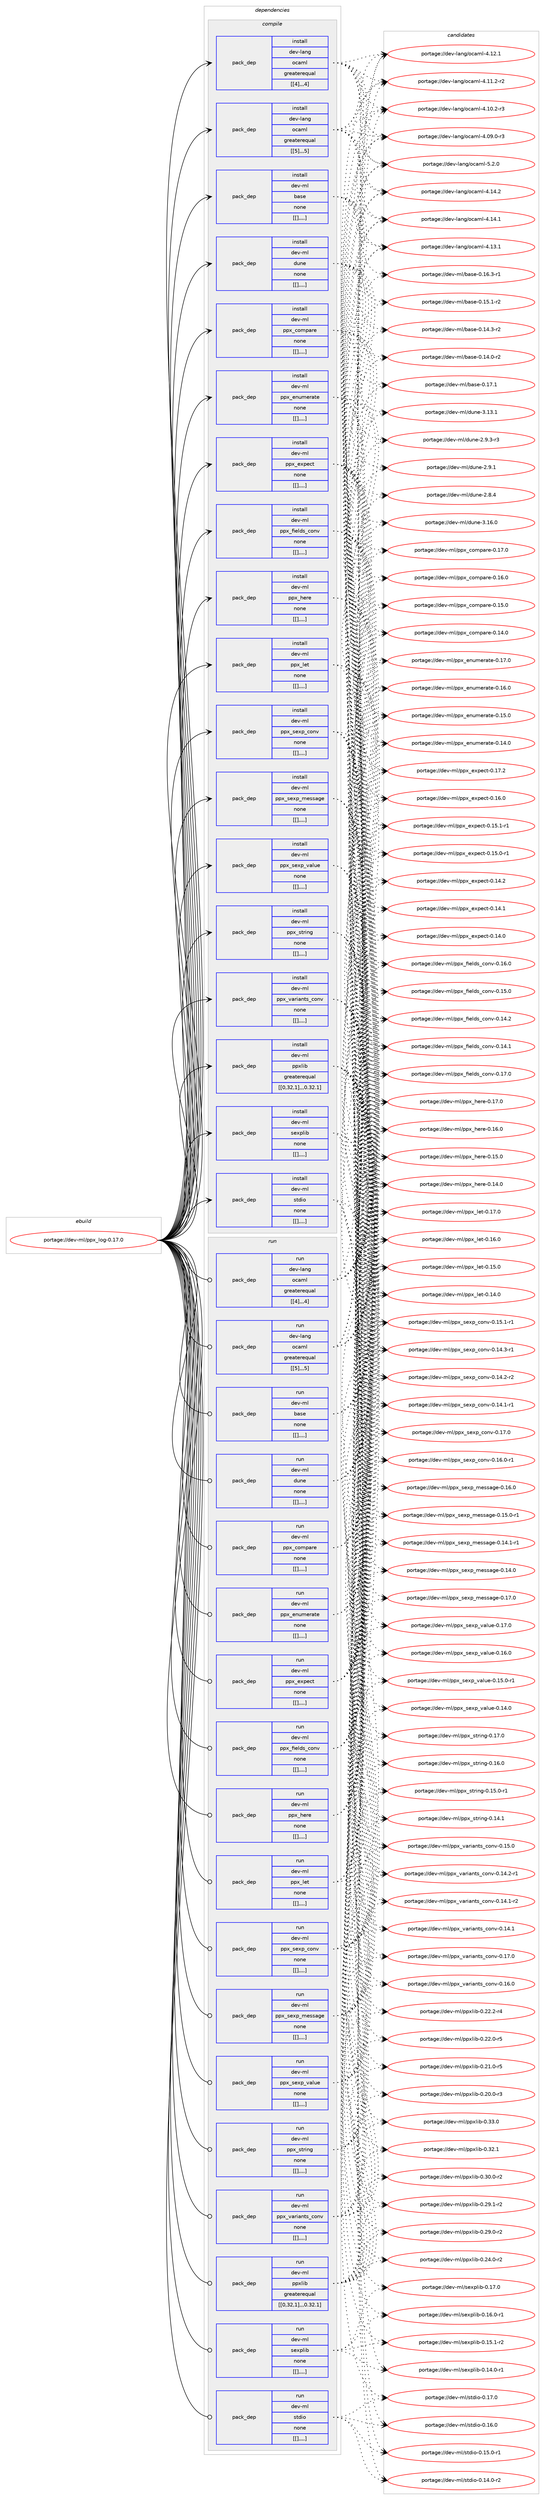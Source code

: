 digraph prolog {

# *************
# Graph options
# *************

newrank=true;
concentrate=true;
compound=true;
graph [rankdir=LR,fontname=Helvetica,fontsize=10,ranksep=1.5];#, ranksep=2.5, nodesep=0.2];
edge  [arrowhead=vee];
node  [fontname=Helvetica,fontsize=10];

# **********
# The ebuild
# **********

subgraph cluster_leftcol {
color=gray;
label=<<i>ebuild</i>>;
id [label="portage://dev-ml/ppx_log-0.17.0", color=red, width=4, href="../dev-ml/ppx_log-0.17.0.svg"];
}

# ****************
# The dependencies
# ****************

subgraph cluster_midcol {
color=gray;
label=<<i>dependencies</i>>;
subgraph cluster_compile {
fillcolor="#eeeeee";
style=filled;
label=<<i>compile</i>>;
subgraph pack94227 {
dependency127121 [label=<<TABLE BORDER="0" CELLBORDER="1" CELLSPACING="0" CELLPADDING="4" WIDTH="220"><TR><TD ROWSPAN="6" CELLPADDING="30">pack_dep</TD></TR><TR><TD WIDTH="110">install</TD></TR><TR><TD>dev-lang</TD></TR><TR><TD>ocaml</TD></TR><TR><TD>greaterequal</TD></TR><TR><TD>[[4],,,4]</TD></TR></TABLE>>, shape=none, color=blue];
}
id:e -> dependency127121:w [weight=20,style="solid",arrowhead="vee"];
subgraph pack94261 {
dependency127146 [label=<<TABLE BORDER="0" CELLBORDER="1" CELLSPACING="0" CELLPADDING="4" WIDTH="220"><TR><TD ROWSPAN="6" CELLPADDING="30">pack_dep</TD></TR><TR><TD WIDTH="110">install</TD></TR><TR><TD>dev-lang</TD></TR><TR><TD>ocaml</TD></TR><TR><TD>greaterequal</TD></TR><TR><TD>[[5],,,5]</TD></TR></TABLE>>, shape=none, color=blue];
}
id:e -> dependency127146:w [weight=20,style="solid",arrowhead="vee"];
subgraph pack94279 {
dependency127183 [label=<<TABLE BORDER="0" CELLBORDER="1" CELLSPACING="0" CELLPADDING="4" WIDTH="220"><TR><TD ROWSPAN="6" CELLPADDING="30">pack_dep</TD></TR><TR><TD WIDTH="110">install</TD></TR><TR><TD>dev-ml</TD></TR><TR><TD>base</TD></TR><TR><TD>none</TD></TR><TR><TD>[[],,,,]</TD></TR></TABLE>>, shape=none, color=blue];
}
id:e -> dependency127183:w [weight=20,style="solid",arrowhead="vee"];
subgraph pack94329 {
dependency127234 [label=<<TABLE BORDER="0" CELLBORDER="1" CELLSPACING="0" CELLPADDING="4" WIDTH="220"><TR><TD ROWSPAN="6" CELLPADDING="30">pack_dep</TD></TR><TR><TD WIDTH="110">install</TD></TR><TR><TD>dev-ml</TD></TR><TR><TD>dune</TD></TR><TR><TD>none</TD></TR><TR><TD>[[],,,,]</TD></TR></TABLE>>, shape=none, color=blue];
}
id:e -> dependency127234:w [weight=20,style="solid",arrowhead="vee"];
subgraph pack94348 {
dependency127296 [label=<<TABLE BORDER="0" CELLBORDER="1" CELLSPACING="0" CELLPADDING="4" WIDTH="220"><TR><TD ROWSPAN="6" CELLPADDING="30">pack_dep</TD></TR><TR><TD WIDTH="110">install</TD></TR><TR><TD>dev-ml</TD></TR><TR><TD>ppx_compare</TD></TR><TR><TD>none</TD></TR><TR><TD>[[],,,,]</TD></TR></TABLE>>, shape=none, color=blue];
}
id:e -> dependency127296:w [weight=20,style="solid",arrowhead="vee"];
subgraph pack94420 {
dependency127364 [label=<<TABLE BORDER="0" CELLBORDER="1" CELLSPACING="0" CELLPADDING="4" WIDTH="220"><TR><TD ROWSPAN="6" CELLPADDING="30">pack_dep</TD></TR><TR><TD WIDTH="110">install</TD></TR><TR><TD>dev-ml</TD></TR><TR><TD>ppx_enumerate</TD></TR><TR><TD>none</TD></TR><TR><TD>[[],,,,]</TD></TR></TABLE>>, shape=none, color=blue];
}
id:e -> dependency127364:w [weight=20,style="solid",arrowhead="vee"];
subgraph pack94474 {
dependency127389 [label=<<TABLE BORDER="0" CELLBORDER="1" CELLSPACING="0" CELLPADDING="4" WIDTH="220"><TR><TD ROWSPAN="6" CELLPADDING="30">pack_dep</TD></TR><TR><TD WIDTH="110">install</TD></TR><TR><TD>dev-ml</TD></TR><TR><TD>ppx_expect</TD></TR><TR><TD>none</TD></TR><TR><TD>[[],,,,]</TD></TR></TABLE>>, shape=none, color=blue];
}
id:e -> dependency127389:w [weight=20,style="solid",arrowhead="vee"];
subgraph pack94514 {
dependency127428 [label=<<TABLE BORDER="0" CELLBORDER="1" CELLSPACING="0" CELLPADDING="4" WIDTH="220"><TR><TD ROWSPAN="6" CELLPADDING="30">pack_dep</TD></TR><TR><TD WIDTH="110">install</TD></TR><TR><TD>dev-ml</TD></TR><TR><TD>ppx_fields_conv</TD></TR><TR><TD>none</TD></TR><TR><TD>[[],,,,]</TD></TR></TABLE>>, shape=none, color=blue];
}
id:e -> dependency127428:w [weight=20,style="solid",arrowhead="vee"];
subgraph pack94531 {
dependency127431 [label=<<TABLE BORDER="0" CELLBORDER="1" CELLSPACING="0" CELLPADDING="4" WIDTH="220"><TR><TD ROWSPAN="6" CELLPADDING="30">pack_dep</TD></TR><TR><TD WIDTH="110">install</TD></TR><TR><TD>dev-ml</TD></TR><TR><TD>ppx_here</TD></TR><TR><TD>none</TD></TR><TR><TD>[[],,,,]</TD></TR></TABLE>>, shape=none, color=blue];
}
id:e -> dependency127431:w [weight=20,style="solid",arrowhead="vee"];
subgraph pack94541 {
dependency127447 [label=<<TABLE BORDER="0" CELLBORDER="1" CELLSPACING="0" CELLPADDING="4" WIDTH="220"><TR><TD ROWSPAN="6" CELLPADDING="30">pack_dep</TD></TR><TR><TD WIDTH="110">install</TD></TR><TR><TD>dev-ml</TD></TR><TR><TD>ppx_let</TD></TR><TR><TD>none</TD></TR><TR><TD>[[],,,,]</TD></TR></TABLE>>, shape=none, color=blue];
}
id:e -> dependency127447:w [weight=20,style="solid",arrowhead="vee"];
subgraph pack94546 {
dependency127500 [label=<<TABLE BORDER="0" CELLBORDER="1" CELLSPACING="0" CELLPADDING="4" WIDTH="220"><TR><TD ROWSPAN="6" CELLPADDING="30">pack_dep</TD></TR><TR><TD WIDTH="110">install</TD></TR><TR><TD>dev-ml</TD></TR><TR><TD>ppx_sexp_conv</TD></TR><TR><TD>none</TD></TR><TR><TD>[[],,,,]</TD></TR></TABLE>>, shape=none, color=blue];
}
id:e -> dependency127500:w [weight=20,style="solid",arrowhead="vee"];
subgraph pack94605 {
dependency127510 [label=<<TABLE BORDER="0" CELLBORDER="1" CELLSPACING="0" CELLPADDING="4" WIDTH="220"><TR><TD ROWSPAN="6" CELLPADDING="30">pack_dep</TD></TR><TR><TD WIDTH="110">install</TD></TR><TR><TD>dev-ml</TD></TR><TR><TD>ppx_sexp_message</TD></TR><TR><TD>none</TD></TR><TR><TD>[[],,,,]</TD></TR></TABLE>>, shape=none, color=blue];
}
id:e -> dependency127510:w [weight=20,style="solid",arrowhead="vee"];
subgraph pack94615 {
dependency127519 [label=<<TABLE BORDER="0" CELLBORDER="1" CELLSPACING="0" CELLPADDING="4" WIDTH="220"><TR><TD ROWSPAN="6" CELLPADDING="30">pack_dep</TD></TR><TR><TD WIDTH="110">install</TD></TR><TR><TD>dev-ml</TD></TR><TR><TD>ppx_sexp_value</TD></TR><TR><TD>none</TD></TR><TR><TD>[[],,,,]</TD></TR></TABLE>>, shape=none, color=blue];
}
id:e -> dependency127519:w [weight=20,style="solid",arrowhead="vee"];
subgraph pack94618 {
dependency127556 [label=<<TABLE BORDER="0" CELLBORDER="1" CELLSPACING="0" CELLPADDING="4" WIDTH="220"><TR><TD ROWSPAN="6" CELLPADDING="30">pack_dep</TD></TR><TR><TD WIDTH="110">install</TD></TR><TR><TD>dev-ml</TD></TR><TR><TD>ppx_string</TD></TR><TR><TD>none</TD></TR><TR><TD>[[],,,,]</TD></TR></TABLE>>, shape=none, color=blue];
}
id:e -> dependency127556:w [weight=20,style="solid",arrowhead="vee"];
subgraph pack94665 {
dependency127613 [label=<<TABLE BORDER="0" CELLBORDER="1" CELLSPACING="0" CELLPADDING="4" WIDTH="220"><TR><TD ROWSPAN="6" CELLPADDING="30">pack_dep</TD></TR><TR><TD WIDTH="110">install</TD></TR><TR><TD>dev-ml</TD></TR><TR><TD>ppx_variants_conv</TD></TR><TR><TD>none</TD></TR><TR><TD>[[],,,,]</TD></TR></TABLE>>, shape=none, color=blue];
}
id:e -> dependency127613:w [weight=20,style="solid",arrowhead="vee"];
subgraph pack94714 {
dependency127652 [label=<<TABLE BORDER="0" CELLBORDER="1" CELLSPACING="0" CELLPADDING="4" WIDTH="220"><TR><TD ROWSPAN="6" CELLPADDING="30">pack_dep</TD></TR><TR><TD WIDTH="110">install</TD></TR><TR><TD>dev-ml</TD></TR><TR><TD>ppxlib</TD></TR><TR><TD>greaterequal</TD></TR><TR><TD>[[0,32,1],,,0.32.1]</TD></TR></TABLE>>, shape=none, color=blue];
}
id:e -> dependency127652:w [weight=20,style="solid",arrowhead="vee"];
subgraph pack94752 {
dependency127656 [label=<<TABLE BORDER="0" CELLBORDER="1" CELLSPACING="0" CELLPADDING="4" WIDTH="220"><TR><TD ROWSPAN="6" CELLPADDING="30">pack_dep</TD></TR><TR><TD WIDTH="110">install</TD></TR><TR><TD>dev-ml</TD></TR><TR><TD>sexplib</TD></TR><TR><TD>none</TD></TR><TR><TD>[[],,,,]</TD></TR></TABLE>>, shape=none, color=blue];
}
id:e -> dependency127656:w [weight=20,style="solid",arrowhead="vee"];
subgraph pack94771 {
dependency127695 [label=<<TABLE BORDER="0" CELLBORDER="1" CELLSPACING="0" CELLPADDING="4" WIDTH="220"><TR><TD ROWSPAN="6" CELLPADDING="30">pack_dep</TD></TR><TR><TD WIDTH="110">install</TD></TR><TR><TD>dev-ml</TD></TR><TR><TD>stdio</TD></TR><TR><TD>none</TD></TR><TR><TD>[[],,,,]</TD></TR></TABLE>>, shape=none, color=blue];
}
id:e -> dependency127695:w [weight=20,style="solid",arrowhead="vee"];
}
subgraph cluster_compileandrun {
fillcolor="#eeeeee";
style=filled;
label=<<i>compile and run</i>>;
}
subgraph cluster_run {
fillcolor="#eeeeee";
style=filled;
label=<<i>run</i>>;
subgraph pack94812 {
dependency127731 [label=<<TABLE BORDER="0" CELLBORDER="1" CELLSPACING="0" CELLPADDING="4" WIDTH="220"><TR><TD ROWSPAN="6" CELLPADDING="30">pack_dep</TD></TR><TR><TD WIDTH="110">run</TD></TR><TR><TD>dev-lang</TD></TR><TR><TD>ocaml</TD></TR><TR><TD>greaterequal</TD></TR><TR><TD>[[4],,,4]</TD></TR></TABLE>>, shape=none, color=blue];
}
id:e -> dependency127731:w [weight=20,style="solid",arrowhead="odot"];
subgraph pack94832 {
dependency127779 [label=<<TABLE BORDER="0" CELLBORDER="1" CELLSPACING="0" CELLPADDING="4" WIDTH="220"><TR><TD ROWSPAN="6" CELLPADDING="30">pack_dep</TD></TR><TR><TD WIDTH="110">run</TD></TR><TR><TD>dev-lang</TD></TR><TR><TD>ocaml</TD></TR><TR><TD>greaterequal</TD></TR><TR><TD>[[5],,,5]</TD></TR></TABLE>>, shape=none, color=blue];
}
id:e -> dependency127779:w [weight=20,style="solid",arrowhead="odot"];
subgraph pack94877 {
dependency127847 [label=<<TABLE BORDER="0" CELLBORDER="1" CELLSPACING="0" CELLPADDING="4" WIDTH="220"><TR><TD ROWSPAN="6" CELLPADDING="30">pack_dep</TD></TR><TR><TD WIDTH="110">run</TD></TR><TR><TD>dev-ml</TD></TR><TR><TD>base</TD></TR><TR><TD>none</TD></TR><TR><TD>[[],,,,]</TD></TR></TABLE>>, shape=none, color=blue];
}
id:e -> dependency127847:w [weight=20,style="solid",arrowhead="odot"];
subgraph pack94970 {
dependency127907 [label=<<TABLE BORDER="0" CELLBORDER="1" CELLSPACING="0" CELLPADDING="4" WIDTH="220"><TR><TD ROWSPAN="6" CELLPADDING="30">pack_dep</TD></TR><TR><TD WIDTH="110">run</TD></TR><TR><TD>dev-ml</TD></TR><TR><TD>dune</TD></TR><TR><TD>none</TD></TR><TR><TD>[[],,,,]</TD></TR></TABLE>>, shape=none, color=blue];
}
id:e -> dependency127907:w [weight=20,style="solid",arrowhead="odot"];
subgraph pack95024 {
dependency127927 [label=<<TABLE BORDER="0" CELLBORDER="1" CELLSPACING="0" CELLPADDING="4" WIDTH="220"><TR><TD ROWSPAN="6" CELLPADDING="30">pack_dep</TD></TR><TR><TD WIDTH="110">run</TD></TR><TR><TD>dev-ml</TD></TR><TR><TD>ppx_compare</TD></TR><TR><TD>none</TD></TR><TR><TD>[[],,,,]</TD></TR></TABLE>>, shape=none, color=blue];
}
id:e -> dependency127927:w [weight=20,style="solid",arrowhead="odot"];
subgraph pack95032 {
dependency127949 [label=<<TABLE BORDER="0" CELLBORDER="1" CELLSPACING="0" CELLPADDING="4" WIDTH="220"><TR><TD ROWSPAN="6" CELLPADDING="30">pack_dep</TD></TR><TR><TD WIDTH="110">run</TD></TR><TR><TD>dev-ml</TD></TR><TR><TD>ppx_enumerate</TD></TR><TR><TD>none</TD></TR><TR><TD>[[],,,,]</TD></TR></TABLE>>, shape=none, color=blue];
}
id:e -> dependency127949:w [weight=20,style="solid",arrowhead="odot"];
subgraph pack95059 {
dependency127967 [label=<<TABLE BORDER="0" CELLBORDER="1" CELLSPACING="0" CELLPADDING="4" WIDTH="220"><TR><TD ROWSPAN="6" CELLPADDING="30">pack_dep</TD></TR><TR><TD WIDTH="110">run</TD></TR><TR><TD>dev-ml</TD></TR><TR><TD>ppx_expect</TD></TR><TR><TD>none</TD></TR><TR><TD>[[],,,,]</TD></TR></TABLE>>, shape=none, color=blue];
}
id:e -> dependency127967:w [weight=20,style="solid",arrowhead="odot"];
subgraph pack95063 {
dependency127972 [label=<<TABLE BORDER="0" CELLBORDER="1" CELLSPACING="0" CELLPADDING="4" WIDTH="220"><TR><TD ROWSPAN="6" CELLPADDING="30">pack_dep</TD></TR><TR><TD WIDTH="110">run</TD></TR><TR><TD>dev-ml</TD></TR><TR><TD>ppx_fields_conv</TD></TR><TR><TD>none</TD></TR><TR><TD>[[],,,,]</TD></TR></TABLE>>, shape=none, color=blue];
}
id:e -> dependency127972:w [weight=20,style="solid",arrowhead="odot"];
subgraph pack95066 {
dependency127988 [label=<<TABLE BORDER="0" CELLBORDER="1" CELLSPACING="0" CELLPADDING="4" WIDTH="220"><TR><TD ROWSPAN="6" CELLPADDING="30">pack_dep</TD></TR><TR><TD WIDTH="110">run</TD></TR><TR><TD>dev-ml</TD></TR><TR><TD>ppx_here</TD></TR><TR><TD>none</TD></TR><TR><TD>[[],,,,]</TD></TR></TABLE>>, shape=none, color=blue];
}
id:e -> dependency127988:w [weight=20,style="solid",arrowhead="odot"];
subgraph pack95083 {
dependency127993 [label=<<TABLE BORDER="0" CELLBORDER="1" CELLSPACING="0" CELLPADDING="4" WIDTH="220"><TR><TD ROWSPAN="6" CELLPADDING="30">pack_dep</TD></TR><TR><TD WIDTH="110">run</TD></TR><TR><TD>dev-ml</TD></TR><TR><TD>ppx_let</TD></TR><TR><TD>none</TD></TR><TR><TD>[[],,,,]</TD></TR></TABLE>>, shape=none, color=blue];
}
id:e -> dependency127993:w [weight=20,style="solid",arrowhead="odot"];
subgraph pack95123 {
dependency128055 [label=<<TABLE BORDER="0" CELLBORDER="1" CELLSPACING="0" CELLPADDING="4" WIDTH="220"><TR><TD ROWSPAN="6" CELLPADDING="30">pack_dep</TD></TR><TR><TD WIDTH="110">run</TD></TR><TR><TD>dev-ml</TD></TR><TR><TD>ppx_sexp_conv</TD></TR><TR><TD>none</TD></TR><TR><TD>[[],,,,]</TD></TR></TABLE>>, shape=none, color=blue];
}
id:e -> dependency128055:w [weight=20,style="solid",arrowhead="odot"];
subgraph pack95187 {
dependency128097 [label=<<TABLE BORDER="0" CELLBORDER="1" CELLSPACING="0" CELLPADDING="4" WIDTH="220"><TR><TD ROWSPAN="6" CELLPADDING="30">pack_dep</TD></TR><TR><TD WIDTH="110">run</TD></TR><TR><TD>dev-ml</TD></TR><TR><TD>ppx_sexp_message</TD></TR><TR><TD>none</TD></TR><TR><TD>[[],,,,]</TD></TR></TABLE>>, shape=none, color=blue];
}
id:e -> dependency128097:w [weight=20,style="solid",arrowhead="odot"];
subgraph pack95190 {
dependency128100 [label=<<TABLE BORDER="0" CELLBORDER="1" CELLSPACING="0" CELLPADDING="4" WIDTH="220"><TR><TD ROWSPAN="6" CELLPADDING="30">pack_dep</TD></TR><TR><TD WIDTH="110">run</TD></TR><TR><TD>dev-ml</TD></TR><TR><TD>ppx_sexp_value</TD></TR><TR><TD>none</TD></TR><TR><TD>[[],,,,]</TD></TR></TABLE>>, shape=none, color=blue];
}
id:e -> dependency128100:w [weight=20,style="solid",arrowhead="odot"];
subgraph pack95194 {
dependency128123 [label=<<TABLE BORDER="0" CELLBORDER="1" CELLSPACING="0" CELLPADDING="4" WIDTH="220"><TR><TD ROWSPAN="6" CELLPADDING="30">pack_dep</TD></TR><TR><TD WIDTH="110">run</TD></TR><TR><TD>dev-ml</TD></TR><TR><TD>ppx_string</TD></TR><TR><TD>none</TD></TR><TR><TD>[[],,,,]</TD></TR></TABLE>>, shape=none, color=blue];
}
id:e -> dependency128123:w [weight=20,style="solid",arrowhead="odot"];
subgraph pack95216 {
dependency128127 [label=<<TABLE BORDER="0" CELLBORDER="1" CELLSPACING="0" CELLPADDING="4" WIDTH="220"><TR><TD ROWSPAN="6" CELLPADDING="30">pack_dep</TD></TR><TR><TD WIDTH="110">run</TD></TR><TR><TD>dev-ml</TD></TR><TR><TD>ppx_variants_conv</TD></TR><TR><TD>none</TD></TR><TR><TD>[[],,,,]</TD></TR></TABLE>>, shape=none, color=blue];
}
id:e -> dependency128127:w [weight=20,style="solid",arrowhead="odot"];
subgraph pack95221 {
dependency128130 [label=<<TABLE BORDER="0" CELLBORDER="1" CELLSPACING="0" CELLPADDING="4" WIDTH="220"><TR><TD ROWSPAN="6" CELLPADDING="30">pack_dep</TD></TR><TR><TD WIDTH="110">run</TD></TR><TR><TD>dev-ml</TD></TR><TR><TD>ppxlib</TD></TR><TR><TD>greaterequal</TD></TR><TR><TD>[[0,32,1],,,0.32.1]</TD></TR></TABLE>>, shape=none, color=blue];
}
id:e -> dependency128130:w [weight=20,style="solid",arrowhead="odot"];
subgraph pack95225 {
dependency128204 [label=<<TABLE BORDER="0" CELLBORDER="1" CELLSPACING="0" CELLPADDING="4" WIDTH="220"><TR><TD ROWSPAN="6" CELLPADDING="30">pack_dep</TD></TR><TR><TD WIDTH="110">run</TD></TR><TR><TD>dev-ml</TD></TR><TR><TD>sexplib</TD></TR><TR><TD>none</TD></TR><TR><TD>[[],,,,]</TD></TR></TABLE>>, shape=none, color=blue];
}
id:e -> dependency128204:w [weight=20,style="solid",arrowhead="odot"];
subgraph pack95299 {
dependency128223 [label=<<TABLE BORDER="0" CELLBORDER="1" CELLSPACING="0" CELLPADDING="4" WIDTH="220"><TR><TD ROWSPAN="6" CELLPADDING="30">pack_dep</TD></TR><TR><TD WIDTH="110">run</TD></TR><TR><TD>dev-ml</TD></TR><TR><TD>stdio</TD></TR><TR><TD>none</TD></TR><TR><TD>[[],,,,]</TD></TR></TABLE>>, shape=none, color=blue];
}
id:e -> dependency128223:w [weight=20,style="solid",arrowhead="odot"];
}
}

# **************
# The candidates
# **************

subgraph cluster_choices {
rank=same;
color=gray;
label=<<i>candidates</i>>;

subgraph choice94698 {
color=black;
nodesep=1;
choice1001011184510897110103471119997109108455346504648 [label="portage://dev-lang/ocaml-5.2.0", color=red, width=4,href="../dev-lang/ocaml-5.2.0.svg"];
choice100101118451089711010347111999710910845524649524650 [label="portage://dev-lang/ocaml-4.14.2", color=red, width=4,href="../dev-lang/ocaml-4.14.2.svg"];
choice100101118451089711010347111999710910845524649524649 [label="portage://dev-lang/ocaml-4.14.1", color=red, width=4,href="../dev-lang/ocaml-4.14.1.svg"];
choice100101118451089711010347111999710910845524649514649 [label="portage://dev-lang/ocaml-4.13.1", color=red, width=4,href="../dev-lang/ocaml-4.13.1.svg"];
choice100101118451089711010347111999710910845524649504649 [label="portage://dev-lang/ocaml-4.12.1", color=red, width=4,href="../dev-lang/ocaml-4.12.1.svg"];
choice1001011184510897110103471119997109108455246494946504511450 [label="portage://dev-lang/ocaml-4.11.2-r2", color=red, width=4,href="../dev-lang/ocaml-4.11.2-r2.svg"];
choice1001011184510897110103471119997109108455246494846504511451 [label="portage://dev-lang/ocaml-4.10.2-r3", color=red, width=4,href="../dev-lang/ocaml-4.10.2-r3.svg"];
choice1001011184510897110103471119997109108455246485746484511451 [label="portage://dev-lang/ocaml-4.09.0-r3", color=red, width=4,href="../dev-lang/ocaml-4.09.0-r3.svg"];
dependency127121:e -> choice1001011184510897110103471119997109108455346504648:w [style=dotted,weight="100"];
dependency127121:e -> choice100101118451089711010347111999710910845524649524650:w [style=dotted,weight="100"];
dependency127121:e -> choice100101118451089711010347111999710910845524649524649:w [style=dotted,weight="100"];
dependency127121:e -> choice100101118451089711010347111999710910845524649514649:w [style=dotted,weight="100"];
dependency127121:e -> choice100101118451089711010347111999710910845524649504649:w [style=dotted,weight="100"];
dependency127121:e -> choice1001011184510897110103471119997109108455246494946504511450:w [style=dotted,weight="100"];
dependency127121:e -> choice1001011184510897110103471119997109108455246494846504511451:w [style=dotted,weight="100"];
dependency127121:e -> choice1001011184510897110103471119997109108455246485746484511451:w [style=dotted,weight="100"];
}
subgraph choice94727 {
color=black;
nodesep=1;
choice1001011184510897110103471119997109108455346504648 [label="portage://dev-lang/ocaml-5.2.0", color=red, width=4,href="../dev-lang/ocaml-5.2.0.svg"];
choice100101118451089711010347111999710910845524649524650 [label="portage://dev-lang/ocaml-4.14.2", color=red, width=4,href="../dev-lang/ocaml-4.14.2.svg"];
choice100101118451089711010347111999710910845524649524649 [label="portage://dev-lang/ocaml-4.14.1", color=red, width=4,href="../dev-lang/ocaml-4.14.1.svg"];
choice100101118451089711010347111999710910845524649514649 [label="portage://dev-lang/ocaml-4.13.1", color=red, width=4,href="../dev-lang/ocaml-4.13.1.svg"];
choice100101118451089711010347111999710910845524649504649 [label="portage://dev-lang/ocaml-4.12.1", color=red, width=4,href="../dev-lang/ocaml-4.12.1.svg"];
choice1001011184510897110103471119997109108455246494946504511450 [label="portage://dev-lang/ocaml-4.11.2-r2", color=red, width=4,href="../dev-lang/ocaml-4.11.2-r2.svg"];
choice1001011184510897110103471119997109108455246494846504511451 [label="portage://dev-lang/ocaml-4.10.2-r3", color=red, width=4,href="../dev-lang/ocaml-4.10.2-r3.svg"];
choice1001011184510897110103471119997109108455246485746484511451 [label="portage://dev-lang/ocaml-4.09.0-r3", color=red, width=4,href="../dev-lang/ocaml-4.09.0-r3.svg"];
dependency127146:e -> choice1001011184510897110103471119997109108455346504648:w [style=dotted,weight="100"];
dependency127146:e -> choice100101118451089711010347111999710910845524649524650:w [style=dotted,weight="100"];
dependency127146:e -> choice100101118451089711010347111999710910845524649524649:w [style=dotted,weight="100"];
dependency127146:e -> choice100101118451089711010347111999710910845524649514649:w [style=dotted,weight="100"];
dependency127146:e -> choice100101118451089711010347111999710910845524649504649:w [style=dotted,weight="100"];
dependency127146:e -> choice1001011184510897110103471119997109108455246494946504511450:w [style=dotted,weight="100"];
dependency127146:e -> choice1001011184510897110103471119997109108455246494846504511451:w [style=dotted,weight="100"];
dependency127146:e -> choice1001011184510897110103471119997109108455246485746484511451:w [style=dotted,weight="100"];
}
subgraph choice94734 {
color=black;
nodesep=1;
choice1001011184510910847989711510145484649554649 [label="portage://dev-ml/base-0.17.1", color=red, width=4,href="../dev-ml/base-0.17.1.svg"];
choice10010111845109108479897115101454846495446514511449 [label="portage://dev-ml/base-0.16.3-r1", color=red, width=4,href="../dev-ml/base-0.16.3-r1.svg"];
choice10010111845109108479897115101454846495346494511450 [label="portage://dev-ml/base-0.15.1-r2", color=red, width=4,href="../dev-ml/base-0.15.1-r2.svg"];
choice10010111845109108479897115101454846495246514511450 [label="portage://dev-ml/base-0.14.3-r2", color=red, width=4,href="../dev-ml/base-0.14.3-r2.svg"];
choice10010111845109108479897115101454846495246484511450 [label="portage://dev-ml/base-0.14.0-r2", color=red, width=4,href="../dev-ml/base-0.14.0-r2.svg"];
dependency127183:e -> choice1001011184510910847989711510145484649554649:w [style=dotted,weight="100"];
dependency127183:e -> choice10010111845109108479897115101454846495446514511449:w [style=dotted,weight="100"];
dependency127183:e -> choice10010111845109108479897115101454846495346494511450:w [style=dotted,weight="100"];
dependency127183:e -> choice10010111845109108479897115101454846495246514511450:w [style=dotted,weight="100"];
dependency127183:e -> choice10010111845109108479897115101454846495246484511450:w [style=dotted,weight="100"];
}
subgraph choice94761 {
color=black;
nodesep=1;
choice100101118451091084710011711010145514649544648 [label="portage://dev-ml/dune-3.16.0", color=red, width=4,href="../dev-ml/dune-3.16.0.svg"];
choice100101118451091084710011711010145514649514649 [label="portage://dev-ml/dune-3.13.1", color=red, width=4,href="../dev-ml/dune-3.13.1.svg"];
choice10010111845109108471001171101014550465746514511451 [label="portage://dev-ml/dune-2.9.3-r3", color=red, width=4,href="../dev-ml/dune-2.9.3-r3.svg"];
choice1001011184510910847100117110101455046574649 [label="portage://dev-ml/dune-2.9.1", color=red, width=4,href="../dev-ml/dune-2.9.1.svg"];
choice1001011184510910847100117110101455046564652 [label="portage://dev-ml/dune-2.8.4", color=red, width=4,href="../dev-ml/dune-2.8.4.svg"];
dependency127234:e -> choice100101118451091084710011711010145514649544648:w [style=dotted,weight="100"];
dependency127234:e -> choice100101118451091084710011711010145514649514649:w [style=dotted,weight="100"];
dependency127234:e -> choice10010111845109108471001171101014550465746514511451:w [style=dotted,weight="100"];
dependency127234:e -> choice1001011184510910847100117110101455046574649:w [style=dotted,weight="100"];
dependency127234:e -> choice1001011184510910847100117110101455046564652:w [style=dotted,weight="100"];
}
subgraph choice94764 {
color=black;
nodesep=1;
choice100101118451091084711211212095991111091129711410145484649554648 [label="portage://dev-ml/ppx_compare-0.17.0", color=red, width=4,href="../dev-ml/ppx_compare-0.17.0.svg"];
choice100101118451091084711211212095991111091129711410145484649544648 [label="portage://dev-ml/ppx_compare-0.16.0", color=red, width=4,href="../dev-ml/ppx_compare-0.16.0.svg"];
choice100101118451091084711211212095991111091129711410145484649534648 [label="portage://dev-ml/ppx_compare-0.15.0", color=red, width=4,href="../dev-ml/ppx_compare-0.15.0.svg"];
choice100101118451091084711211212095991111091129711410145484649524648 [label="portage://dev-ml/ppx_compare-0.14.0", color=red, width=4,href="../dev-ml/ppx_compare-0.14.0.svg"];
dependency127296:e -> choice100101118451091084711211212095991111091129711410145484649554648:w [style=dotted,weight="100"];
dependency127296:e -> choice100101118451091084711211212095991111091129711410145484649544648:w [style=dotted,weight="100"];
dependency127296:e -> choice100101118451091084711211212095991111091129711410145484649534648:w [style=dotted,weight="100"];
dependency127296:e -> choice100101118451091084711211212095991111091129711410145484649524648:w [style=dotted,weight="100"];
}
subgraph choice94765 {
color=black;
nodesep=1;
choice1001011184510910847112112120951011101171091011149711610145484649554648 [label="portage://dev-ml/ppx_enumerate-0.17.0", color=red, width=4,href="../dev-ml/ppx_enumerate-0.17.0.svg"];
choice1001011184510910847112112120951011101171091011149711610145484649544648 [label="portage://dev-ml/ppx_enumerate-0.16.0", color=red, width=4,href="../dev-ml/ppx_enumerate-0.16.0.svg"];
choice1001011184510910847112112120951011101171091011149711610145484649534648 [label="portage://dev-ml/ppx_enumerate-0.15.0", color=red, width=4,href="../dev-ml/ppx_enumerate-0.15.0.svg"];
choice1001011184510910847112112120951011101171091011149711610145484649524648 [label="portage://dev-ml/ppx_enumerate-0.14.0", color=red, width=4,href="../dev-ml/ppx_enumerate-0.14.0.svg"];
dependency127364:e -> choice1001011184510910847112112120951011101171091011149711610145484649554648:w [style=dotted,weight="100"];
dependency127364:e -> choice1001011184510910847112112120951011101171091011149711610145484649544648:w [style=dotted,weight="100"];
dependency127364:e -> choice1001011184510910847112112120951011101171091011149711610145484649534648:w [style=dotted,weight="100"];
dependency127364:e -> choice1001011184510910847112112120951011101171091011149711610145484649524648:w [style=dotted,weight="100"];
}
subgraph choice94822 {
color=black;
nodesep=1;
choice1001011184510910847112112120951011201121019911645484649554650 [label="portage://dev-ml/ppx_expect-0.17.2", color=red, width=4,href="../dev-ml/ppx_expect-0.17.2.svg"];
choice1001011184510910847112112120951011201121019911645484649544648 [label="portage://dev-ml/ppx_expect-0.16.0", color=red, width=4,href="../dev-ml/ppx_expect-0.16.0.svg"];
choice10010111845109108471121121209510112011210199116454846495346494511449 [label="portage://dev-ml/ppx_expect-0.15.1-r1", color=red, width=4,href="../dev-ml/ppx_expect-0.15.1-r1.svg"];
choice10010111845109108471121121209510112011210199116454846495346484511449 [label="portage://dev-ml/ppx_expect-0.15.0-r1", color=red, width=4,href="../dev-ml/ppx_expect-0.15.0-r1.svg"];
choice1001011184510910847112112120951011201121019911645484649524650 [label="portage://dev-ml/ppx_expect-0.14.2", color=red, width=4,href="../dev-ml/ppx_expect-0.14.2.svg"];
choice1001011184510910847112112120951011201121019911645484649524649 [label="portage://dev-ml/ppx_expect-0.14.1", color=red, width=4,href="../dev-ml/ppx_expect-0.14.1.svg"];
choice1001011184510910847112112120951011201121019911645484649524648 [label="portage://dev-ml/ppx_expect-0.14.0", color=red, width=4,href="../dev-ml/ppx_expect-0.14.0.svg"];
dependency127389:e -> choice1001011184510910847112112120951011201121019911645484649554650:w [style=dotted,weight="100"];
dependency127389:e -> choice1001011184510910847112112120951011201121019911645484649544648:w [style=dotted,weight="100"];
dependency127389:e -> choice10010111845109108471121121209510112011210199116454846495346494511449:w [style=dotted,weight="100"];
dependency127389:e -> choice10010111845109108471121121209510112011210199116454846495346484511449:w [style=dotted,weight="100"];
dependency127389:e -> choice1001011184510910847112112120951011201121019911645484649524650:w [style=dotted,weight="100"];
dependency127389:e -> choice1001011184510910847112112120951011201121019911645484649524649:w [style=dotted,weight="100"];
dependency127389:e -> choice1001011184510910847112112120951011201121019911645484649524648:w [style=dotted,weight="100"];
}
subgraph choice94827 {
color=black;
nodesep=1;
choice100101118451091084711211212095102105101108100115959911111011845484649554648 [label="portage://dev-ml/ppx_fields_conv-0.17.0", color=red, width=4,href="../dev-ml/ppx_fields_conv-0.17.0.svg"];
choice100101118451091084711211212095102105101108100115959911111011845484649544648 [label="portage://dev-ml/ppx_fields_conv-0.16.0", color=red, width=4,href="../dev-ml/ppx_fields_conv-0.16.0.svg"];
choice100101118451091084711211212095102105101108100115959911111011845484649534648 [label="portage://dev-ml/ppx_fields_conv-0.15.0", color=red, width=4,href="../dev-ml/ppx_fields_conv-0.15.0.svg"];
choice100101118451091084711211212095102105101108100115959911111011845484649524650 [label="portage://dev-ml/ppx_fields_conv-0.14.2", color=red, width=4,href="../dev-ml/ppx_fields_conv-0.14.2.svg"];
choice100101118451091084711211212095102105101108100115959911111011845484649524649 [label="portage://dev-ml/ppx_fields_conv-0.14.1", color=red, width=4,href="../dev-ml/ppx_fields_conv-0.14.1.svg"];
dependency127428:e -> choice100101118451091084711211212095102105101108100115959911111011845484649554648:w [style=dotted,weight="100"];
dependency127428:e -> choice100101118451091084711211212095102105101108100115959911111011845484649544648:w [style=dotted,weight="100"];
dependency127428:e -> choice100101118451091084711211212095102105101108100115959911111011845484649534648:w [style=dotted,weight="100"];
dependency127428:e -> choice100101118451091084711211212095102105101108100115959911111011845484649524650:w [style=dotted,weight="100"];
dependency127428:e -> choice100101118451091084711211212095102105101108100115959911111011845484649524649:w [style=dotted,weight="100"];
}
subgraph choice94835 {
color=black;
nodesep=1;
choice10010111845109108471121121209510410111410145484649554648 [label="portage://dev-ml/ppx_here-0.17.0", color=red, width=4,href="../dev-ml/ppx_here-0.17.0.svg"];
choice10010111845109108471121121209510410111410145484649544648 [label="portage://dev-ml/ppx_here-0.16.0", color=red, width=4,href="../dev-ml/ppx_here-0.16.0.svg"];
choice10010111845109108471121121209510410111410145484649534648 [label="portage://dev-ml/ppx_here-0.15.0", color=red, width=4,href="../dev-ml/ppx_here-0.15.0.svg"];
choice10010111845109108471121121209510410111410145484649524648 [label="portage://dev-ml/ppx_here-0.14.0", color=red, width=4,href="../dev-ml/ppx_here-0.14.0.svg"];
dependency127431:e -> choice10010111845109108471121121209510410111410145484649554648:w [style=dotted,weight="100"];
dependency127431:e -> choice10010111845109108471121121209510410111410145484649544648:w [style=dotted,weight="100"];
dependency127431:e -> choice10010111845109108471121121209510410111410145484649534648:w [style=dotted,weight="100"];
dependency127431:e -> choice10010111845109108471121121209510410111410145484649524648:w [style=dotted,weight="100"];
}
subgraph choice94867 {
color=black;
nodesep=1;
choice10010111845109108471121121209510810111645484649554648 [label="portage://dev-ml/ppx_let-0.17.0", color=red, width=4,href="../dev-ml/ppx_let-0.17.0.svg"];
choice10010111845109108471121121209510810111645484649544648 [label="portage://dev-ml/ppx_let-0.16.0", color=red, width=4,href="../dev-ml/ppx_let-0.16.0.svg"];
choice10010111845109108471121121209510810111645484649534648 [label="portage://dev-ml/ppx_let-0.15.0", color=red, width=4,href="../dev-ml/ppx_let-0.15.0.svg"];
choice10010111845109108471121121209510810111645484649524648 [label="portage://dev-ml/ppx_let-0.14.0", color=red, width=4,href="../dev-ml/ppx_let-0.14.0.svg"];
dependency127447:e -> choice10010111845109108471121121209510810111645484649554648:w [style=dotted,weight="100"];
dependency127447:e -> choice10010111845109108471121121209510810111645484649544648:w [style=dotted,weight="100"];
dependency127447:e -> choice10010111845109108471121121209510810111645484649534648:w [style=dotted,weight="100"];
dependency127447:e -> choice10010111845109108471121121209510810111645484649524648:w [style=dotted,weight="100"];
}
subgraph choice94872 {
color=black;
nodesep=1;
choice100101118451091084711211212095115101120112959911111011845484649554648 [label="portage://dev-ml/ppx_sexp_conv-0.17.0", color=red, width=4,href="../dev-ml/ppx_sexp_conv-0.17.0.svg"];
choice1001011184510910847112112120951151011201129599111110118454846495446484511449 [label="portage://dev-ml/ppx_sexp_conv-0.16.0-r1", color=red, width=4,href="../dev-ml/ppx_sexp_conv-0.16.0-r1.svg"];
choice1001011184510910847112112120951151011201129599111110118454846495346494511449 [label="portage://dev-ml/ppx_sexp_conv-0.15.1-r1", color=red, width=4,href="../dev-ml/ppx_sexp_conv-0.15.1-r1.svg"];
choice1001011184510910847112112120951151011201129599111110118454846495246514511449 [label="portage://dev-ml/ppx_sexp_conv-0.14.3-r1", color=red, width=4,href="../dev-ml/ppx_sexp_conv-0.14.3-r1.svg"];
choice1001011184510910847112112120951151011201129599111110118454846495246504511450 [label="portage://dev-ml/ppx_sexp_conv-0.14.2-r2", color=red, width=4,href="../dev-ml/ppx_sexp_conv-0.14.2-r2.svg"];
choice1001011184510910847112112120951151011201129599111110118454846495246494511449 [label="portage://dev-ml/ppx_sexp_conv-0.14.1-r1", color=red, width=4,href="../dev-ml/ppx_sexp_conv-0.14.1-r1.svg"];
dependency127500:e -> choice100101118451091084711211212095115101120112959911111011845484649554648:w [style=dotted,weight="100"];
dependency127500:e -> choice1001011184510910847112112120951151011201129599111110118454846495446484511449:w [style=dotted,weight="100"];
dependency127500:e -> choice1001011184510910847112112120951151011201129599111110118454846495346494511449:w [style=dotted,weight="100"];
dependency127500:e -> choice1001011184510910847112112120951151011201129599111110118454846495246514511449:w [style=dotted,weight="100"];
dependency127500:e -> choice1001011184510910847112112120951151011201129599111110118454846495246504511450:w [style=dotted,weight="100"];
dependency127500:e -> choice1001011184510910847112112120951151011201129599111110118454846495246494511449:w [style=dotted,weight="100"];
}
subgraph choice94896 {
color=black;
nodesep=1;
choice100101118451091084711211212095115101120112951091011151159710310145484649554648 [label="portage://dev-ml/ppx_sexp_message-0.17.0", color=red, width=4,href="../dev-ml/ppx_sexp_message-0.17.0.svg"];
choice100101118451091084711211212095115101120112951091011151159710310145484649544648 [label="portage://dev-ml/ppx_sexp_message-0.16.0", color=red, width=4,href="../dev-ml/ppx_sexp_message-0.16.0.svg"];
choice1001011184510910847112112120951151011201129510910111511597103101454846495346484511449 [label="portage://dev-ml/ppx_sexp_message-0.15.0-r1", color=red, width=4,href="../dev-ml/ppx_sexp_message-0.15.0-r1.svg"];
choice1001011184510910847112112120951151011201129510910111511597103101454846495246494511449 [label="portage://dev-ml/ppx_sexp_message-0.14.1-r1", color=red, width=4,href="../dev-ml/ppx_sexp_message-0.14.1-r1.svg"];
choice100101118451091084711211212095115101120112951091011151159710310145484649524648 [label="portage://dev-ml/ppx_sexp_message-0.14.0", color=red, width=4,href="../dev-ml/ppx_sexp_message-0.14.0.svg"];
dependency127510:e -> choice100101118451091084711211212095115101120112951091011151159710310145484649554648:w [style=dotted,weight="100"];
dependency127510:e -> choice100101118451091084711211212095115101120112951091011151159710310145484649544648:w [style=dotted,weight="100"];
dependency127510:e -> choice1001011184510910847112112120951151011201129510910111511597103101454846495346484511449:w [style=dotted,weight="100"];
dependency127510:e -> choice1001011184510910847112112120951151011201129510910111511597103101454846495246494511449:w [style=dotted,weight="100"];
dependency127510:e -> choice100101118451091084711211212095115101120112951091011151159710310145484649524648:w [style=dotted,weight="100"];
}
subgraph choice94904 {
color=black;
nodesep=1;
choice100101118451091084711211212095115101120112951189710811710145484649554648 [label="portage://dev-ml/ppx_sexp_value-0.17.0", color=red, width=4,href="../dev-ml/ppx_sexp_value-0.17.0.svg"];
choice100101118451091084711211212095115101120112951189710811710145484649544648 [label="portage://dev-ml/ppx_sexp_value-0.16.0", color=red, width=4,href="../dev-ml/ppx_sexp_value-0.16.0.svg"];
choice1001011184510910847112112120951151011201129511897108117101454846495346484511449 [label="portage://dev-ml/ppx_sexp_value-0.15.0-r1", color=red, width=4,href="../dev-ml/ppx_sexp_value-0.15.0-r1.svg"];
choice100101118451091084711211212095115101120112951189710811710145484649524648 [label="portage://dev-ml/ppx_sexp_value-0.14.0", color=red, width=4,href="../dev-ml/ppx_sexp_value-0.14.0.svg"];
dependency127519:e -> choice100101118451091084711211212095115101120112951189710811710145484649554648:w [style=dotted,weight="100"];
dependency127519:e -> choice100101118451091084711211212095115101120112951189710811710145484649544648:w [style=dotted,weight="100"];
dependency127519:e -> choice1001011184510910847112112120951151011201129511897108117101454846495346484511449:w [style=dotted,weight="100"];
dependency127519:e -> choice100101118451091084711211212095115101120112951189710811710145484649524648:w [style=dotted,weight="100"];
}
subgraph choice94947 {
color=black;
nodesep=1;
choice10010111845109108471121121209511511611410511010345484649554648 [label="portage://dev-ml/ppx_string-0.17.0", color=red, width=4,href="../dev-ml/ppx_string-0.17.0.svg"];
choice10010111845109108471121121209511511611410511010345484649544648 [label="portage://dev-ml/ppx_string-0.16.0", color=red, width=4,href="../dev-ml/ppx_string-0.16.0.svg"];
choice100101118451091084711211212095115116114105110103454846495346484511449 [label="portage://dev-ml/ppx_string-0.15.0-r1", color=red, width=4,href="../dev-ml/ppx_string-0.15.0-r1.svg"];
choice10010111845109108471121121209511511611410511010345484649524649 [label="portage://dev-ml/ppx_string-0.14.1", color=red, width=4,href="../dev-ml/ppx_string-0.14.1.svg"];
dependency127556:e -> choice10010111845109108471121121209511511611410511010345484649554648:w [style=dotted,weight="100"];
dependency127556:e -> choice10010111845109108471121121209511511611410511010345484649544648:w [style=dotted,weight="100"];
dependency127556:e -> choice100101118451091084711211212095115116114105110103454846495346484511449:w [style=dotted,weight="100"];
dependency127556:e -> choice10010111845109108471121121209511511611410511010345484649524649:w [style=dotted,weight="100"];
}
subgraph choice94972 {
color=black;
nodesep=1;
choice1001011184510910847112112120951189711410597110116115959911111011845484649554648 [label="portage://dev-ml/ppx_variants_conv-0.17.0", color=red, width=4,href="../dev-ml/ppx_variants_conv-0.17.0.svg"];
choice1001011184510910847112112120951189711410597110116115959911111011845484649544648 [label="portage://dev-ml/ppx_variants_conv-0.16.0", color=red, width=4,href="../dev-ml/ppx_variants_conv-0.16.0.svg"];
choice1001011184510910847112112120951189711410597110116115959911111011845484649534648 [label="portage://dev-ml/ppx_variants_conv-0.15.0", color=red, width=4,href="../dev-ml/ppx_variants_conv-0.15.0.svg"];
choice10010111845109108471121121209511897114105971101161159599111110118454846495246504511449 [label="portage://dev-ml/ppx_variants_conv-0.14.2-r1", color=red, width=4,href="../dev-ml/ppx_variants_conv-0.14.2-r1.svg"];
choice10010111845109108471121121209511897114105971101161159599111110118454846495246494511450 [label="portage://dev-ml/ppx_variants_conv-0.14.1-r2", color=red, width=4,href="../dev-ml/ppx_variants_conv-0.14.1-r2.svg"];
choice1001011184510910847112112120951189711410597110116115959911111011845484649524649 [label="portage://dev-ml/ppx_variants_conv-0.14.1", color=red, width=4,href="../dev-ml/ppx_variants_conv-0.14.1.svg"];
dependency127613:e -> choice1001011184510910847112112120951189711410597110116115959911111011845484649554648:w [style=dotted,weight="100"];
dependency127613:e -> choice1001011184510910847112112120951189711410597110116115959911111011845484649544648:w [style=dotted,weight="100"];
dependency127613:e -> choice1001011184510910847112112120951189711410597110116115959911111011845484649534648:w [style=dotted,weight="100"];
dependency127613:e -> choice10010111845109108471121121209511897114105971101161159599111110118454846495246504511449:w [style=dotted,weight="100"];
dependency127613:e -> choice10010111845109108471121121209511897114105971101161159599111110118454846495246494511450:w [style=dotted,weight="100"];
dependency127613:e -> choice1001011184510910847112112120951189711410597110116115959911111011845484649524649:w [style=dotted,weight="100"];
}
subgraph choice94980 {
color=black;
nodesep=1;
choice10010111845109108471121121201081059845484651514648 [label="portage://dev-ml/ppxlib-0.33.0", color=red, width=4,href="../dev-ml/ppxlib-0.33.0.svg"];
choice10010111845109108471121121201081059845484651504649 [label="portage://dev-ml/ppxlib-0.32.1", color=red, width=4,href="../dev-ml/ppxlib-0.32.1.svg"];
choice100101118451091084711211212010810598454846514846484511450 [label="portage://dev-ml/ppxlib-0.30.0-r2", color=red, width=4,href="../dev-ml/ppxlib-0.30.0-r2.svg"];
choice100101118451091084711211212010810598454846505746494511450 [label="portage://dev-ml/ppxlib-0.29.1-r2", color=red, width=4,href="../dev-ml/ppxlib-0.29.1-r2.svg"];
choice100101118451091084711211212010810598454846505746484511450 [label="portage://dev-ml/ppxlib-0.29.0-r2", color=red, width=4,href="../dev-ml/ppxlib-0.29.0-r2.svg"];
choice100101118451091084711211212010810598454846505246484511450 [label="portage://dev-ml/ppxlib-0.24.0-r2", color=red, width=4,href="../dev-ml/ppxlib-0.24.0-r2.svg"];
choice100101118451091084711211212010810598454846505046504511452 [label="portage://dev-ml/ppxlib-0.22.2-r4", color=red, width=4,href="../dev-ml/ppxlib-0.22.2-r4.svg"];
choice100101118451091084711211212010810598454846505046484511453 [label="portage://dev-ml/ppxlib-0.22.0-r5", color=red, width=4,href="../dev-ml/ppxlib-0.22.0-r5.svg"];
choice100101118451091084711211212010810598454846504946484511453 [label="portage://dev-ml/ppxlib-0.21.0-r5", color=red, width=4,href="../dev-ml/ppxlib-0.21.0-r5.svg"];
choice100101118451091084711211212010810598454846504846484511451 [label="portage://dev-ml/ppxlib-0.20.0-r3", color=red, width=4,href="../dev-ml/ppxlib-0.20.0-r3.svg"];
dependency127652:e -> choice10010111845109108471121121201081059845484651514648:w [style=dotted,weight="100"];
dependency127652:e -> choice10010111845109108471121121201081059845484651504649:w [style=dotted,weight="100"];
dependency127652:e -> choice100101118451091084711211212010810598454846514846484511450:w [style=dotted,weight="100"];
dependency127652:e -> choice100101118451091084711211212010810598454846505746494511450:w [style=dotted,weight="100"];
dependency127652:e -> choice100101118451091084711211212010810598454846505746484511450:w [style=dotted,weight="100"];
dependency127652:e -> choice100101118451091084711211212010810598454846505246484511450:w [style=dotted,weight="100"];
dependency127652:e -> choice100101118451091084711211212010810598454846505046504511452:w [style=dotted,weight="100"];
dependency127652:e -> choice100101118451091084711211212010810598454846505046484511453:w [style=dotted,weight="100"];
dependency127652:e -> choice100101118451091084711211212010810598454846504946484511453:w [style=dotted,weight="100"];
dependency127652:e -> choice100101118451091084711211212010810598454846504846484511451:w [style=dotted,weight="100"];
}
subgraph choice94993 {
color=black;
nodesep=1;
choice10010111845109108471151011201121081059845484649554648 [label="portage://dev-ml/sexplib-0.17.0", color=red, width=4,href="../dev-ml/sexplib-0.17.0.svg"];
choice100101118451091084711510112011210810598454846495446484511449 [label="portage://dev-ml/sexplib-0.16.0-r1", color=red, width=4,href="../dev-ml/sexplib-0.16.0-r1.svg"];
choice100101118451091084711510112011210810598454846495346494511450 [label="portage://dev-ml/sexplib-0.15.1-r2", color=red, width=4,href="../dev-ml/sexplib-0.15.1-r2.svg"];
choice100101118451091084711510112011210810598454846495246484511449 [label="portage://dev-ml/sexplib-0.14.0-r1", color=red, width=4,href="../dev-ml/sexplib-0.14.0-r1.svg"];
dependency127656:e -> choice10010111845109108471151011201121081059845484649554648:w [style=dotted,weight="100"];
dependency127656:e -> choice100101118451091084711510112011210810598454846495446484511449:w [style=dotted,weight="100"];
dependency127656:e -> choice100101118451091084711510112011210810598454846495346494511450:w [style=dotted,weight="100"];
dependency127656:e -> choice100101118451091084711510112011210810598454846495246484511449:w [style=dotted,weight="100"];
}
subgraph choice95000 {
color=black;
nodesep=1;
choice100101118451091084711511610010511145484649554648 [label="portage://dev-ml/stdio-0.17.0", color=red, width=4,href="../dev-ml/stdio-0.17.0.svg"];
choice100101118451091084711511610010511145484649544648 [label="portage://dev-ml/stdio-0.16.0", color=red, width=4,href="../dev-ml/stdio-0.16.0.svg"];
choice1001011184510910847115116100105111454846495346484511449 [label="portage://dev-ml/stdio-0.15.0-r1", color=red, width=4,href="../dev-ml/stdio-0.15.0-r1.svg"];
choice1001011184510910847115116100105111454846495246484511450 [label="portage://dev-ml/stdio-0.14.0-r2", color=red, width=4,href="../dev-ml/stdio-0.14.0-r2.svg"];
dependency127695:e -> choice100101118451091084711511610010511145484649554648:w [style=dotted,weight="100"];
dependency127695:e -> choice100101118451091084711511610010511145484649544648:w [style=dotted,weight="100"];
dependency127695:e -> choice1001011184510910847115116100105111454846495346484511449:w [style=dotted,weight="100"];
dependency127695:e -> choice1001011184510910847115116100105111454846495246484511450:w [style=dotted,weight="100"];
}
subgraph choice95085 {
color=black;
nodesep=1;
choice1001011184510897110103471119997109108455346504648 [label="portage://dev-lang/ocaml-5.2.0", color=red, width=4,href="../dev-lang/ocaml-5.2.0.svg"];
choice100101118451089711010347111999710910845524649524650 [label="portage://dev-lang/ocaml-4.14.2", color=red, width=4,href="../dev-lang/ocaml-4.14.2.svg"];
choice100101118451089711010347111999710910845524649524649 [label="portage://dev-lang/ocaml-4.14.1", color=red, width=4,href="../dev-lang/ocaml-4.14.1.svg"];
choice100101118451089711010347111999710910845524649514649 [label="portage://dev-lang/ocaml-4.13.1", color=red, width=4,href="../dev-lang/ocaml-4.13.1.svg"];
choice100101118451089711010347111999710910845524649504649 [label="portage://dev-lang/ocaml-4.12.1", color=red, width=4,href="../dev-lang/ocaml-4.12.1.svg"];
choice1001011184510897110103471119997109108455246494946504511450 [label="portage://dev-lang/ocaml-4.11.2-r2", color=red, width=4,href="../dev-lang/ocaml-4.11.2-r2.svg"];
choice1001011184510897110103471119997109108455246494846504511451 [label="portage://dev-lang/ocaml-4.10.2-r3", color=red, width=4,href="../dev-lang/ocaml-4.10.2-r3.svg"];
choice1001011184510897110103471119997109108455246485746484511451 [label="portage://dev-lang/ocaml-4.09.0-r3", color=red, width=4,href="../dev-lang/ocaml-4.09.0-r3.svg"];
dependency127731:e -> choice1001011184510897110103471119997109108455346504648:w [style=dotted,weight="100"];
dependency127731:e -> choice100101118451089711010347111999710910845524649524650:w [style=dotted,weight="100"];
dependency127731:e -> choice100101118451089711010347111999710910845524649524649:w [style=dotted,weight="100"];
dependency127731:e -> choice100101118451089711010347111999710910845524649514649:w [style=dotted,weight="100"];
dependency127731:e -> choice100101118451089711010347111999710910845524649504649:w [style=dotted,weight="100"];
dependency127731:e -> choice1001011184510897110103471119997109108455246494946504511450:w [style=dotted,weight="100"];
dependency127731:e -> choice1001011184510897110103471119997109108455246494846504511451:w [style=dotted,weight="100"];
dependency127731:e -> choice1001011184510897110103471119997109108455246485746484511451:w [style=dotted,weight="100"];
}
subgraph choice95109 {
color=black;
nodesep=1;
choice1001011184510897110103471119997109108455346504648 [label="portage://dev-lang/ocaml-5.2.0", color=red, width=4,href="../dev-lang/ocaml-5.2.0.svg"];
choice100101118451089711010347111999710910845524649524650 [label="portage://dev-lang/ocaml-4.14.2", color=red, width=4,href="../dev-lang/ocaml-4.14.2.svg"];
choice100101118451089711010347111999710910845524649524649 [label="portage://dev-lang/ocaml-4.14.1", color=red, width=4,href="../dev-lang/ocaml-4.14.1.svg"];
choice100101118451089711010347111999710910845524649514649 [label="portage://dev-lang/ocaml-4.13.1", color=red, width=4,href="../dev-lang/ocaml-4.13.1.svg"];
choice100101118451089711010347111999710910845524649504649 [label="portage://dev-lang/ocaml-4.12.1", color=red, width=4,href="../dev-lang/ocaml-4.12.1.svg"];
choice1001011184510897110103471119997109108455246494946504511450 [label="portage://dev-lang/ocaml-4.11.2-r2", color=red, width=4,href="../dev-lang/ocaml-4.11.2-r2.svg"];
choice1001011184510897110103471119997109108455246494846504511451 [label="portage://dev-lang/ocaml-4.10.2-r3", color=red, width=4,href="../dev-lang/ocaml-4.10.2-r3.svg"];
choice1001011184510897110103471119997109108455246485746484511451 [label="portage://dev-lang/ocaml-4.09.0-r3", color=red, width=4,href="../dev-lang/ocaml-4.09.0-r3.svg"];
dependency127779:e -> choice1001011184510897110103471119997109108455346504648:w [style=dotted,weight="100"];
dependency127779:e -> choice100101118451089711010347111999710910845524649524650:w [style=dotted,weight="100"];
dependency127779:e -> choice100101118451089711010347111999710910845524649524649:w [style=dotted,weight="100"];
dependency127779:e -> choice100101118451089711010347111999710910845524649514649:w [style=dotted,weight="100"];
dependency127779:e -> choice100101118451089711010347111999710910845524649504649:w [style=dotted,weight="100"];
dependency127779:e -> choice1001011184510897110103471119997109108455246494946504511450:w [style=dotted,weight="100"];
dependency127779:e -> choice1001011184510897110103471119997109108455246494846504511451:w [style=dotted,weight="100"];
dependency127779:e -> choice1001011184510897110103471119997109108455246485746484511451:w [style=dotted,weight="100"];
}
subgraph choice95120 {
color=black;
nodesep=1;
choice1001011184510910847989711510145484649554649 [label="portage://dev-ml/base-0.17.1", color=red, width=4,href="../dev-ml/base-0.17.1.svg"];
choice10010111845109108479897115101454846495446514511449 [label="portage://dev-ml/base-0.16.3-r1", color=red, width=4,href="../dev-ml/base-0.16.3-r1.svg"];
choice10010111845109108479897115101454846495346494511450 [label="portage://dev-ml/base-0.15.1-r2", color=red, width=4,href="../dev-ml/base-0.15.1-r2.svg"];
choice10010111845109108479897115101454846495246514511450 [label="portage://dev-ml/base-0.14.3-r2", color=red, width=4,href="../dev-ml/base-0.14.3-r2.svg"];
choice10010111845109108479897115101454846495246484511450 [label="portage://dev-ml/base-0.14.0-r2", color=red, width=4,href="../dev-ml/base-0.14.0-r2.svg"];
dependency127847:e -> choice1001011184510910847989711510145484649554649:w [style=dotted,weight="100"];
dependency127847:e -> choice10010111845109108479897115101454846495446514511449:w [style=dotted,weight="100"];
dependency127847:e -> choice10010111845109108479897115101454846495346494511450:w [style=dotted,weight="100"];
dependency127847:e -> choice10010111845109108479897115101454846495246514511450:w [style=dotted,weight="100"];
dependency127847:e -> choice10010111845109108479897115101454846495246484511450:w [style=dotted,weight="100"];
}
subgraph choice95129 {
color=black;
nodesep=1;
choice100101118451091084710011711010145514649544648 [label="portage://dev-ml/dune-3.16.0", color=red, width=4,href="../dev-ml/dune-3.16.0.svg"];
choice100101118451091084710011711010145514649514649 [label="portage://dev-ml/dune-3.13.1", color=red, width=4,href="../dev-ml/dune-3.13.1.svg"];
choice10010111845109108471001171101014550465746514511451 [label="portage://dev-ml/dune-2.9.3-r3", color=red, width=4,href="../dev-ml/dune-2.9.3-r3.svg"];
choice1001011184510910847100117110101455046574649 [label="portage://dev-ml/dune-2.9.1", color=red, width=4,href="../dev-ml/dune-2.9.1.svg"];
choice1001011184510910847100117110101455046564652 [label="portage://dev-ml/dune-2.8.4", color=red, width=4,href="../dev-ml/dune-2.8.4.svg"];
dependency127907:e -> choice100101118451091084710011711010145514649544648:w [style=dotted,weight="100"];
dependency127907:e -> choice100101118451091084710011711010145514649514649:w [style=dotted,weight="100"];
dependency127907:e -> choice10010111845109108471001171101014550465746514511451:w [style=dotted,weight="100"];
dependency127907:e -> choice1001011184510910847100117110101455046574649:w [style=dotted,weight="100"];
dependency127907:e -> choice1001011184510910847100117110101455046564652:w [style=dotted,weight="100"];
}
subgraph choice95166 {
color=black;
nodesep=1;
choice100101118451091084711211212095991111091129711410145484649554648 [label="portage://dev-ml/ppx_compare-0.17.0", color=red, width=4,href="../dev-ml/ppx_compare-0.17.0.svg"];
choice100101118451091084711211212095991111091129711410145484649544648 [label="portage://dev-ml/ppx_compare-0.16.0", color=red, width=4,href="../dev-ml/ppx_compare-0.16.0.svg"];
choice100101118451091084711211212095991111091129711410145484649534648 [label="portage://dev-ml/ppx_compare-0.15.0", color=red, width=4,href="../dev-ml/ppx_compare-0.15.0.svg"];
choice100101118451091084711211212095991111091129711410145484649524648 [label="portage://dev-ml/ppx_compare-0.14.0", color=red, width=4,href="../dev-ml/ppx_compare-0.14.0.svg"];
dependency127927:e -> choice100101118451091084711211212095991111091129711410145484649554648:w [style=dotted,weight="100"];
dependency127927:e -> choice100101118451091084711211212095991111091129711410145484649544648:w [style=dotted,weight="100"];
dependency127927:e -> choice100101118451091084711211212095991111091129711410145484649534648:w [style=dotted,weight="100"];
dependency127927:e -> choice100101118451091084711211212095991111091129711410145484649524648:w [style=dotted,weight="100"];
}
subgraph choice95202 {
color=black;
nodesep=1;
choice1001011184510910847112112120951011101171091011149711610145484649554648 [label="portage://dev-ml/ppx_enumerate-0.17.0", color=red, width=4,href="../dev-ml/ppx_enumerate-0.17.0.svg"];
choice1001011184510910847112112120951011101171091011149711610145484649544648 [label="portage://dev-ml/ppx_enumerate-0.16.0", color=red, width=4,href="../dev-ml/ppx_enumerate-0.16.0.svg"];
choice1001011184510910847112112120951011101171091011149711610145484649534648 [label="portage://dev-ml/ppx_enumerate-0.15.0", color=red, width=4,href="../dev-ml/ppx_enumerate-0.15.0.svg"];
choice1001011184510910847112112120951011101171091011149711610145484649524648 [label="portage://dev-ml/ppx_enumerate-0.14.0", color=red, width=4,href="../dev-ml/ppx_enumerate-0.14.0.svg"];
dependency127949:e -> choice1001011184510910847112112120951011101171091011149711610145484649554648:w [style=dotted,weight="100"];
dependency127949:e -> choice1001011184510910847112112120951011101171091011149711610145484649544648:w [style=dotted,weight="100"];
dependency127949:e -> choice1001011184510910847112112120951011101171091011149711610145484649534648:w [style=dotted,weight="100"];
dependency127949:e -> choice1001011184510910847112112120951011101171091011149711610145484649524648:w [style=dotted,weight="100"];
}
subgraph choice95206 {
color=black;
nodesep=1;
choice1001011184510910847112112120951011201121019911645484649554650 [label="portage://dev-ml/ppx_expect-0.17.2", color=red, width=4,href="../dev-ml/ppx_expect-0.17.2.svg"];
choice1001011184510910847112112120951011201121019911645484649544648 [label="portage://dev-ml/ppx_expect-0.16.0", color=red, width=4,href="../dev-ml/ppx_expect-0.16.0.svg"];
choice10010111845109108471121121209510112011210199116454846495346494511449 [label="portage://dev-ml/ppx_expect-0.15.1-r1", color=red, width=4,href="../dev-ml/ppx_expect-0.15.1-r1.svg"];
choice10010111845109108471121121209510112011210199116454846495346484511449 [label="portage://dev-ml/ppx_expect-0.15.0-r1", color=red, width=4,href="../dev-ml/ppx_expect-0.15.0-r1.svg"];
choice1001011184510910847112112120951011201121019911645484649524650 [label="portage://dev-ml/ppx_expect-0.14.2", color=red, width=4,href="../dev-ml/ppx_expect-0.14.2.svg"];
choice1001011184510910847112112120951011201121019911645484649524649 [label="portage://dev-ml/ppx_expect-0.14.1", color=red, width=4,href="../dev-ml/ppx_expect-0.14.1.svg"];
choice1001011184510910847112112120951011201121019911645484649524648 [label="portage://dev-ml/ppx_expect-0.14.0", color=red, width=4,href="../dev-ml/ppx_expect-0.14.0.svg"];
dependency127967:e -> choice1001011184510910847112112120951011201121019911645484649554650:w [style=dotted,weight="100"];
dependency127967:e -> choice1001011184510910847112112120951011201121019911645484649544648:w [style=dotted,weight="100"];
dependency127967:e -> choice10010111845109108471121121209510112011210199116454846495346494511449:w [style=dotted,weight="100"];
dependency127967:e -> choice10010111845109108471121121209510112011210199116454846495346484511449:w [style=dotted,weight="100"];
dependency127967:e -> choice1001011184510910847112112120951011201121019911645484649524650:w [style=dotted,weight="100"];
dependency127967:e -> choice1001011184510910847112112120951011201121019911645484649524649:w [style=dotted,weight="100"];
dependency127967:e -> choice1001011184510910847112112120951011201121019911645484649524648:w [style=dotted,weight="100"];
}
subgraph choice95217 {
color=black;
nodesep=1;
choice100101118451091084711211212095102105101108100115959911111011845484649554648 [label="portage://dev-ml/ppx_fields_conv-0.17.0", color=red, width=4,href="../dev-ml/ppx_fields_conv-0.17.0.svg"];
choice100101118451091084711211212095102105101108100115959911111011845484649544648 [label="portage://dev-ml/ppx_fields_conv-0.16.0", color=red, width=4,href="../dev-ml/ppx_fields_conv-0.16.0.svg"];
choice100101118451091084711211212095102105101108100115959911111011845484649534648 [label="portage://dev-ml/ppx_fields_conv-0.15.0", color=red, width=4,href="../dev-ml/ppx_fields_conv-0.15.0.svg"];
choice100101118451091084711211212095102105101108100115959911111011845484649524650 [label="portage://dev-ml/ppx_fields_conv-0.14.2", color=red, width=4,href="../dev-ml/ppx_fields_conv-0.14.2.svg"];
choice100101118451091084711211212095102105101108100115959911111011845484649524649 [label="portage://dev-ml/ppx_fields_conv-0.14.1", color=red, width=4,href="../dev-ml/ppx_fields_conv-0.14.1.svg"];
dependency127972:e -> choice100101118451091084711211212095102105101108100115959911111011845484649554648:w [style=dotted,weight="100"];
dependency127972:e -> choice100101118451091084711211212095102105101108100115959911111011845484649544648:w [style=dotted,weight="100"];
dependency127972:e -> choice100101118451091084711211212095102105101108100115959911111011845484649534648:w [style=dotted,weight="100"];
dependency127972:e -> choice100101118451091084711211212095102105101108100115959911111011845484649524650:w [style=dotted,weight="100"];
dependency127972:e -> choice100101118451091084711211212095102105101108100115959911111011845484649524649:w [style=dotted,weight="100"];
}
subgraph choice95226 {
color=black;
nodesep=1;
choice10010111845109108471121121209510410111410145484649554648 [label="portage://dev-ml/ppx_here-0.17.0", color=red, width=4,href="../dev-ml/ppx_here-0.17.0.svg"];
choice10010111845109108471121121209510410111410145484649544648 [label="portage://dev-ml/ppx_here-0.16.0", color=red, width=4,href="../dev-ml/ppx_here-0.16.0.svg"];
choice10010111845109108471121121209510410111410145484649534648 [label="portage://dev-ml/ppx_here-0.15.0", color=red, width=4,href="../dev-ml/ppx_here-0.15.0.svg"];
choice10010111845109108471121121209510410111410145484649524648 [label="portage://dev-ml/ppx_here-0.14.0", color=red, width=4,href="../dev-ml/ppx_here-0.14.0.svg"];
dependency127988:e -> choice10010111845109108471121121209510410111410145484649554648:w [style=dotted,weight="100"];
dependency127988:e -> choice10010111845109108471121121209510410111410145484649544648:w [style=dotted,weight="100"];
dependency127988:e -> choice10010111845109108471121121209510410111410145484649534648:w [style=dotted,weight="100"];
dependency127988:e -> choice10010111845109108471121121209510410111410145484649524648:w [style=dotted,weight="100"];
}
subgraph choice95233 {
color=black;
nodesep=1;
choice10010111845109108471121121209510810111645484649554648 [label="portage://dev-ml/ppx_let-0.17.0", color=red, width=4,href="../dev-ml/ppx_let-0.17.0.svg"];
choice10010111845109108471121121209510810111645484649544648 [label="portage://dev-ml/ppx_let-0.16.0", color=red, width=4,href="../dev-ml/ppx_let-0.16.0.svg"];
choice10010111845109108471121121209510810111645484649534648 [label="portage://dev-ml/ppx_let-0.15.0", color=red, width=4,href="../dev-ml/ppx_let-0.15.0.svg"];
choice10010111845109108471121121209510810111645484649524648 [label="portage://dev-ml/ppx_let-0.14.0", color=red, width=4,href="../dev-ml/ppx_let-0.14.0.svg"];
dependency127993:e -> choice10010111845109108471121121209510810111645484649554648:w [style=dotted,weight="100"];
dependency127993:e -> choice10010111845109108471121121209510810111645484649544648:w [style=dotted,weight="100"];
dependency127993:e -> choice10010111845109108471121121209510810111645484649534648:w [style=dotted,weight="100"];
dependency127993:e -> choice10010111845109108471121121209510810111645484649524648:w [style=dotted,weight="100"];
}
subgraph choice95237 {
color=black;
nodesep=1;
choice100101118451091084711211212095115101120112959911111011845484649554648 [label="portage://dev-ml/ppx_sexp_conv-0.17.0", color=red, width=4,href="../dev-ml/ppx_sexp_conv-0.17.0.svg"];
choice1001011184510910847112112120951151011201129599111110118454846495446484511449 [label="portage://dev-ml/ppx_sexp_conv-0.16.0-r1", color=red, width=4,href="../dev-ml/ppx_sexp_conv-0.16.0-r1.svg"];
choice1001011184510910847112112120951151011201129599111110118454846495346494511449 [label="portage://dev-ml/ppx_sexp_conv-0.15.1-r1", color=red, width=4,href="../dev-ml/ppx_sexp_conv-0.15.1-r1.svg"];
choice1001011184510910847112112120951151011201129599111110118454846495246514511449 [label="portage://dev-ml/ppx_sexp_conv-0.14.3-r1", color=red, width=4,href="../dev-ml/ppx_sexp_conv-0.14.3-r1.svg"];
choice1001011184510910847112112120951151011201129599111110118454846495246504511450 [label="portage://dev-ml/ppx_sexp_conv-0.14.2-r2", color=red, width=4,href="../dev-ml/ppx_sexp_conv-0.14.2-r2.svg"];
choice1001011184510910847112112120951151011201129599111110118454846495246494511449 [label="portage://dev-ml/ppx_sexp_conv-0.14.1-r1", color=red, width=4,href="../dev-ml/ppx_sexp_conv-0.14.1-r1.svg"];
dependency128055:e -> choice100101118451091084711211212095115101120112959911111011845484649554648:w [style=dotted,weight="100"];
dependency128055:e -> choice1001011184510910847112112120951151011201129599111110118454846495446484511449:w [style=dotted,weight="100"];
dependency128055:e -> choice1001011184510910847112112120951151011201129599111110118454846495346494511449:w [style=dotted,weight="100"];
dependency128055:e -> choice1001011184510910847112112120951151011201129599111110118454846495246514511449:w [style=dotted,weight="100"];
dependency128055:e -> choice1001011184510910847112112120951151011201129599111110118454846495246504511450:w [style=dotted,weight="100"];
dependency128055:e -> choice1001011184510910847112112120951151011201129599111110118454846495246494511449:w [style=dotted,weight="100"];
}
subgraph choice95264 {
color=black;
nodesep=1;
choice100101118451091084711211212095115101120112951091011151159710310145484649554648 [label="portage://dev-ml/ppx_sexp_message-0.17.0", color=red, width=4,href="../dev-ml/ppx_sexp_message-0.17.0.svg"];
choice100101118451091084711211212095115101120112951091011151159710310145484649544648 [label="portage://dev-ml/ppx_sexp_message-0.16.0", color=red, width=4,href="../dev-ml/ppx_sexp_message-0.16.0.svg"];
choice1001011184510910847112112120951151011201129510910111511597103101454846495346484511449 [label="portage://dev-ml/ppx_sexp_message-0.15.0-r1", color=red, width=4,href="../dev-ml/ppx_sexp_message-0.15.0-r1.svg"];
choice1001011184510910847112112120951151011201129510910111511597103101454846495246494511449 [label="portage://dev-ml/ppx_sexp_message-0.14.1-r1", color=red, width=4,href="../dev-ml/ppx_sexp_message-0.14.1-r1.svg"];
choice100101118451091084711211212095115101120112951091011151159710310145484649524648 [label="portage://dev-ml/ppx_sexp_message-0.14.0", color=red, width=4,href="../dev-ml/ppx_sexp_message-0.14.0.svg"];
dependency128097:e -> choice100101118451091084711211212095115101120112951091011151159710310145484649554648:w [style=dotted,weight="100"];
dependency128097:e -> choice100101118451091084711211212095115101120112951091011151159710310145484649544648:w [style=dotted,weight="100"];
dependency128097:e -> choice1001011184510910847112112120951151011201129510910111511597103101454846495346484511449:w [style=dotted,weight="100"];
dependency128097:e -> choice1001011184510910847112112120951151011201129510910111511597103101454846495246494511449:w [style=dotted,weight="100"];
dependency128097:e -> choice100101118451091084711211212095115101120112951091011151159710310145484649524648:w [style=dotted,weight="100"];
}
subgraph choice95284 {
color=black;
nodesep=1;
choice100101118451091084711211212095115101120112951189710811710145484649554648 [label="portage://dev-ml/ppx_sexp_value-0.17.0", color=red, width=4,href="../dev-ml/ppx_sexp_value-0.17.0.svg"];
choice100101118451091084711211212095115101120112951189710811710145484649544648 [label="portage://dev-ml/ppx_sexp_value-0.16.0", color=red, width=4,href="../dev-ml/ppx_sexp_value-0.16.0.svg"];
choice1001011184510910847112112120951151011201129511897108117101454846495346484511449 [label="portage://dev-ml/ppx_sexp_value-0.15.0-r1", color=red, width=4,href="../dev-ml/ppx_sexp_value-0.15.0-r1.svg"];
choice100101118451091084711211212095115101120112951189710811710145484649524648 [label="portage://dev-ml/ppx_sexp_value-0.14.0", color=red, width=4,href="../dev-ml/ppx_sexp_value-0.14.0.svg"];
dependency128100:e -> choice100101118451091084711211212095115101120112951189710811710145484649554648:w [style=dotted,weight="100"];
dependency128100:e -> choice100101118451091084711211212095115101120112951189710811710145484649544648:w [style=dotted,weight="100"];
dependency128100:e -> choice1001011184510910847112112120951151011201129511897108117101454846495346484511449:w [style=dotted,weight="100"];
dependency128100:e -> choice100101118451091084711211212095115101120112951189710811710145484649524648:w [style=dotted,weight="100"];
}
subgraph choice95321 {
color=black;
nodesep=1;
choice10010111845109108471121121209511511611410511010345484649554648 [label="portage://dev-ml/ppx_string-0.17.0", color=red, width=4,href="../dev-ml/ppx_string-0.17.0.svg"];
choice10010111845109108471121121209511511611410511010345484649544648 [label="portage://dev-ml/ppx_string-0.16.0", color=red, width=4,href="../dev-ml/ppx_string-0.16.0.svg"];
choice100101118451091084711211212095115116114105110103454846495346484511449 [label="portage://dev-ml/ppx_string-0.15.0-r1", color=red, width=4,href="../dev-ml/ppx_string-0.15.0-r1.svg"];
choice10010111845109108471121121209511511611410511010345484649524649 [label="portage://dev-ml/ppx_string-0.14.1", color=red, width=4,href="../dev-ml/ppx_string-0.14.1.svg"];
dependency128123:e -> choice10010111845109108471121121209511511611410511010345484649554648:w [style=dotted,weight="100"];
dependency128123:e -> choice10010111845109108471121121209511511611410511010345484649544648:w [style=dotted,weight="100"];
dependency128123:e -> choice100101118451091084711211212095115116114105110103454846495346484511449:w [style=dotted,weight="100"];
dependency128123:e -> choice10010111845109108471121121209511511611410511010345484649524649:w [style=dotted,weight="100"];
}
subgraph choice95337 {
color=black;
nodesep=1;
choice1001011184510910847112112120951189711410597110116115959911111011845484649554648 [label="portage://dev-ml/ppx_variants_conv-0.17.0", color=red, width=4,href="../dev-ml/ppx_variants_conv-0.17.0.svg"];
choice1001011184510910847112112120951189711410597110116115959911111011845484649544648 [label="portage://dev-ml/ppx_variants_conv-0.16.0", color=red, width=4,href="../dev-ml/ppx_variants_conv-0.16.0.svg"];
choice1001011184510910847112112120951189711410597110116115959911111011845484649534648 [label="portage://dev-ml/ppx_variants_conv-0.15.0", color=red, width=4,href="../dev-ml/ppx_variants_conv-0.15.0.svg"];
choice10010111845109108471121121209511897114105971101161159599111110118454846495246504511449 [label="portage://dev-ml/ppx_variants_conv-0.14.2-r1", color=red, width=4,href="../dev-ml/ppx_variants_conv-0.14.2-r1.svg"];
choice10010111845109108471121121209511897114105971101161159599111110118454846495246494511450 [label="portage://dev-ml/ppx_variants_conv-0.14.1-r2", color=red, width=4,href="../dev-ml/ppx_variants_conv-0.14.1-r2.svg"];
choice1001011184510910847112112120951189711410597110116115959911111011845484649524649 [label="portage://dev-ml/ppx_variants_conv-0.14.1", color=red, width=4,href="../dev-ml/ppx_variants_conv-0.14.1.svg"];
dependency128127:e -> choice1001011184510910847112112120951189711410597110116115959911111011845484649554648:w [style=dotted,weight="100"];
dependency128127:e -> choice1001011184510910847112112120951189711410597110116115959911111011845484649544648:w [style=dotted,weight="100"];
dependency128127:e -> choice1001011184510910847112112120951189711410597110116115959911111011845484649534648:w [style=dotted,weight="100"];
dependency128127:e -> choice10010111845109108471121121209511897114105971101161159599111110118454846495246504511449:w [style=dotted,weight="100"];
dependency128127:e -> choice10010111845109108471121121209511897114105971101161159599111110118454846495246494511450:w [style=dotted,weight="100"];
dependency128127:e -> choice1001011184510910847112112120951189711410597110116115959911111011845484649524649:w [style=dotted,weight="100"];
}
subgraph choice95366 {
color=black;
nodesep=1;
choice10010111845109108471121121201081059845484651514648 [label="portage://dev-ml/ppxlib-0.33.0", color=red, width=4,href="../dev-ml/ppxlib-0.33.0.svg"];
choice10010111845109108471121121201081059845484651504649 [label="portage://dev-ml/ppxlib-0.32.1", color=red, width=4,href="../dev-ml/ppxlib-0.32.1.svg"];
choice100101118451091084711211212010810598454846514846484511450 [label="portage://dev-ml/ppxlib-0.30.0-r2", color=red, width=4,href="../dev-ml/ppxlib-0.30.0-r2.svg"];
choice100101118451091084711211212010810598454846505746494511450 [label="portage://dev-ml/ppxlib-0.29.1-r2", color=red, width=4,href="../dev-ml/ppxlib-0.29.1-r2.svg"];
choice100101118451091084711211212010810598454846505746484511450 [label="portage://dev-ml/ppxlib-0.29.0-r2", color=red, width=4,href="../dev-ml/ppxlib-0.29.0-r2.svg"];
choice100101118451091084711211212010810598454846505246484511450 [label="portage://dev-ml/ppxlib-0.24.0-r2", color=red, width=4,href="../dev-ml/ppxlib-0.24.0-r2.svg"];
choice100101118451091084711211212010810598454846505046504511452 [label="portage://dev-ml/ppxlib-0.22.2-r4", color=red, width=4,href="../dev-ml/ppxlib-0.22.2-r4.svg"];
choice100101118451091084711211212010810598454846505046484511453 [label="portage://dev-ml/ppxlib-0.22.0-r5", color=red, width=4,href="../dev-ml/ppxlib-0.22.0-r5.svg"];
choice100101118451091084711211212010810598454846504946484511453 [label="portage://dev-ml/ppxlib-0.21.0-r5", color=red, width=4,href="../dev-ml/ppxlib-0.21.0-r5.svg"];
choice100101118451091084711211212010810598454846504846484511451 [label="portage://dev-ml/ppxlib-0.20.0-r3", color=red, width=4,href="../dev-ml/ppxlib-0.20.0-r3.svg"];
dependency128130:e -> choice10010111845109108471121121201081059845484651514648:w [style=dotted,weight="100"];
dependency128130:e -> choice10010111845109108471121121201081059845484651504649:w [style=dotted,weight="100"];
dependency128130:e -> choice100101118451091084711211212010810598454846514846484511450:w [style=dotted,weight="100"];
dependency128130:e -> choice100101118451091084711211212010810598454846505746494511450:w [style=dotted,weight="100"];
dependency128130:e -> choice100101118451091084711211212010810598454846505746484511450:w [style=dotted,weight="100"];
dependency128130:e -> choice100101118451091084711211212010810598454846505246484511450:w [style=dotted,weight="100"];
dependency128130:e -> choice100101118451091084711211212010810598454846505046504511452:w [style=dotted,weight="100"];
dependency128130:e -> choice100101118451091084711211212010810598454846505046484511453:w [style=dotted,weight="100"];
dependency128130:e -> choice100101118451091084711211212010810598454846504946484511453:w [style=dotted,weight="100"];
dependency128130:e -> choice100101118451091084711211212010810598454846504846484511451:w [style=dotted,weight="100"];
}
subgraph choice95428 {
color=black;
nodesep=1;
choice10010111845109108471151011201121081059845484649554648 [label="portage://dev-ml/sexplib-0.17.0", color=red, width=4,href="../dev-ml/sexplib-0.17.0.svg"];
choice100101118451091084711510112011210810598454846495446484511449 [label="portage://dev-ml/sexplib-0.16.0-r1", color=red, width=4,href="../dev-ml/sexplib-0.16.0-r1.svg"];
choice100101118451091084711510112011210810598454846495346494511450 [label="portage://dev-ml/sexplib-0.15.1-r2", color=red, width=4,href="../dev-ml/sexplib-0.15.1-r2.svg"];
choice100101118451091084711510112011210810598454846495246484511449 [label="portage://dev-ml/sexplib-0.14.0-r1", color=red, width=4,href="../dev-ml/sexplib-0.14.0-r1.svg"];
dependency128204:e -> choice10010111845109108471151011201121081059845484649554648:w [style=dotted,weight="100"];
dependency128204:e -> choice100101118451091084711510112011210810598454846495446484511449:w [style=dotted,weight="100"];
dependency128204:e -> choice100101118451091084711510112011210810598454846495346494511450:w [style=dotted,weight="100"];
dependency128204:e -> choice100101118451091084711510112011210810598454846495246484511449:w [style=dotted,weight="100"];
}
subgraph choice95538 {
color=black;
nodesep=1;
choice100101118451091084711511610010511145484649554648 [label="portage://dev-ml/stdio-0.17.0", color=red, width=4,href="../dev-ml/stdio-0.17.0.svg"];
choice100101118451091084711511610010511145484649544648 [label="portage://dev-ml/stdio-0.16.0", color=red, width=4,href="../dev-ml/stdio-0.16.0.svg"];
choice1001011184510910847115116100105111454846495346484511449 [label="portage://dev-ml/stdio-0.15.0-r1", color=red, width=4,href="../dev-ml/stdio-0.15.0-r1.svg"];
choice1001011184510910847115116100105111454846495246484511450 [label="portage://dev-ml/stdio-0.14.0-r2", color=red, width=4,href="../dev-ml/stdio-0.14.0-r2.svg"];
dependency128223:e -> choice100101118451091084711511610010511145484649554648:w [style=dotted,weight="100"];
dependency128223:e -> choice100101118451091084711511610010511145484649544648:w [style=dotted,weight="100"];
dependency128223:e -> choice1001011184510910847115116100105111454846495346484511449:w [style=dotted,weight="100"];
dependency128223:e -> choice1001011184510910847115116100105111454846495246484511450:w [style=dotted,weight="100"];
}
}

}
